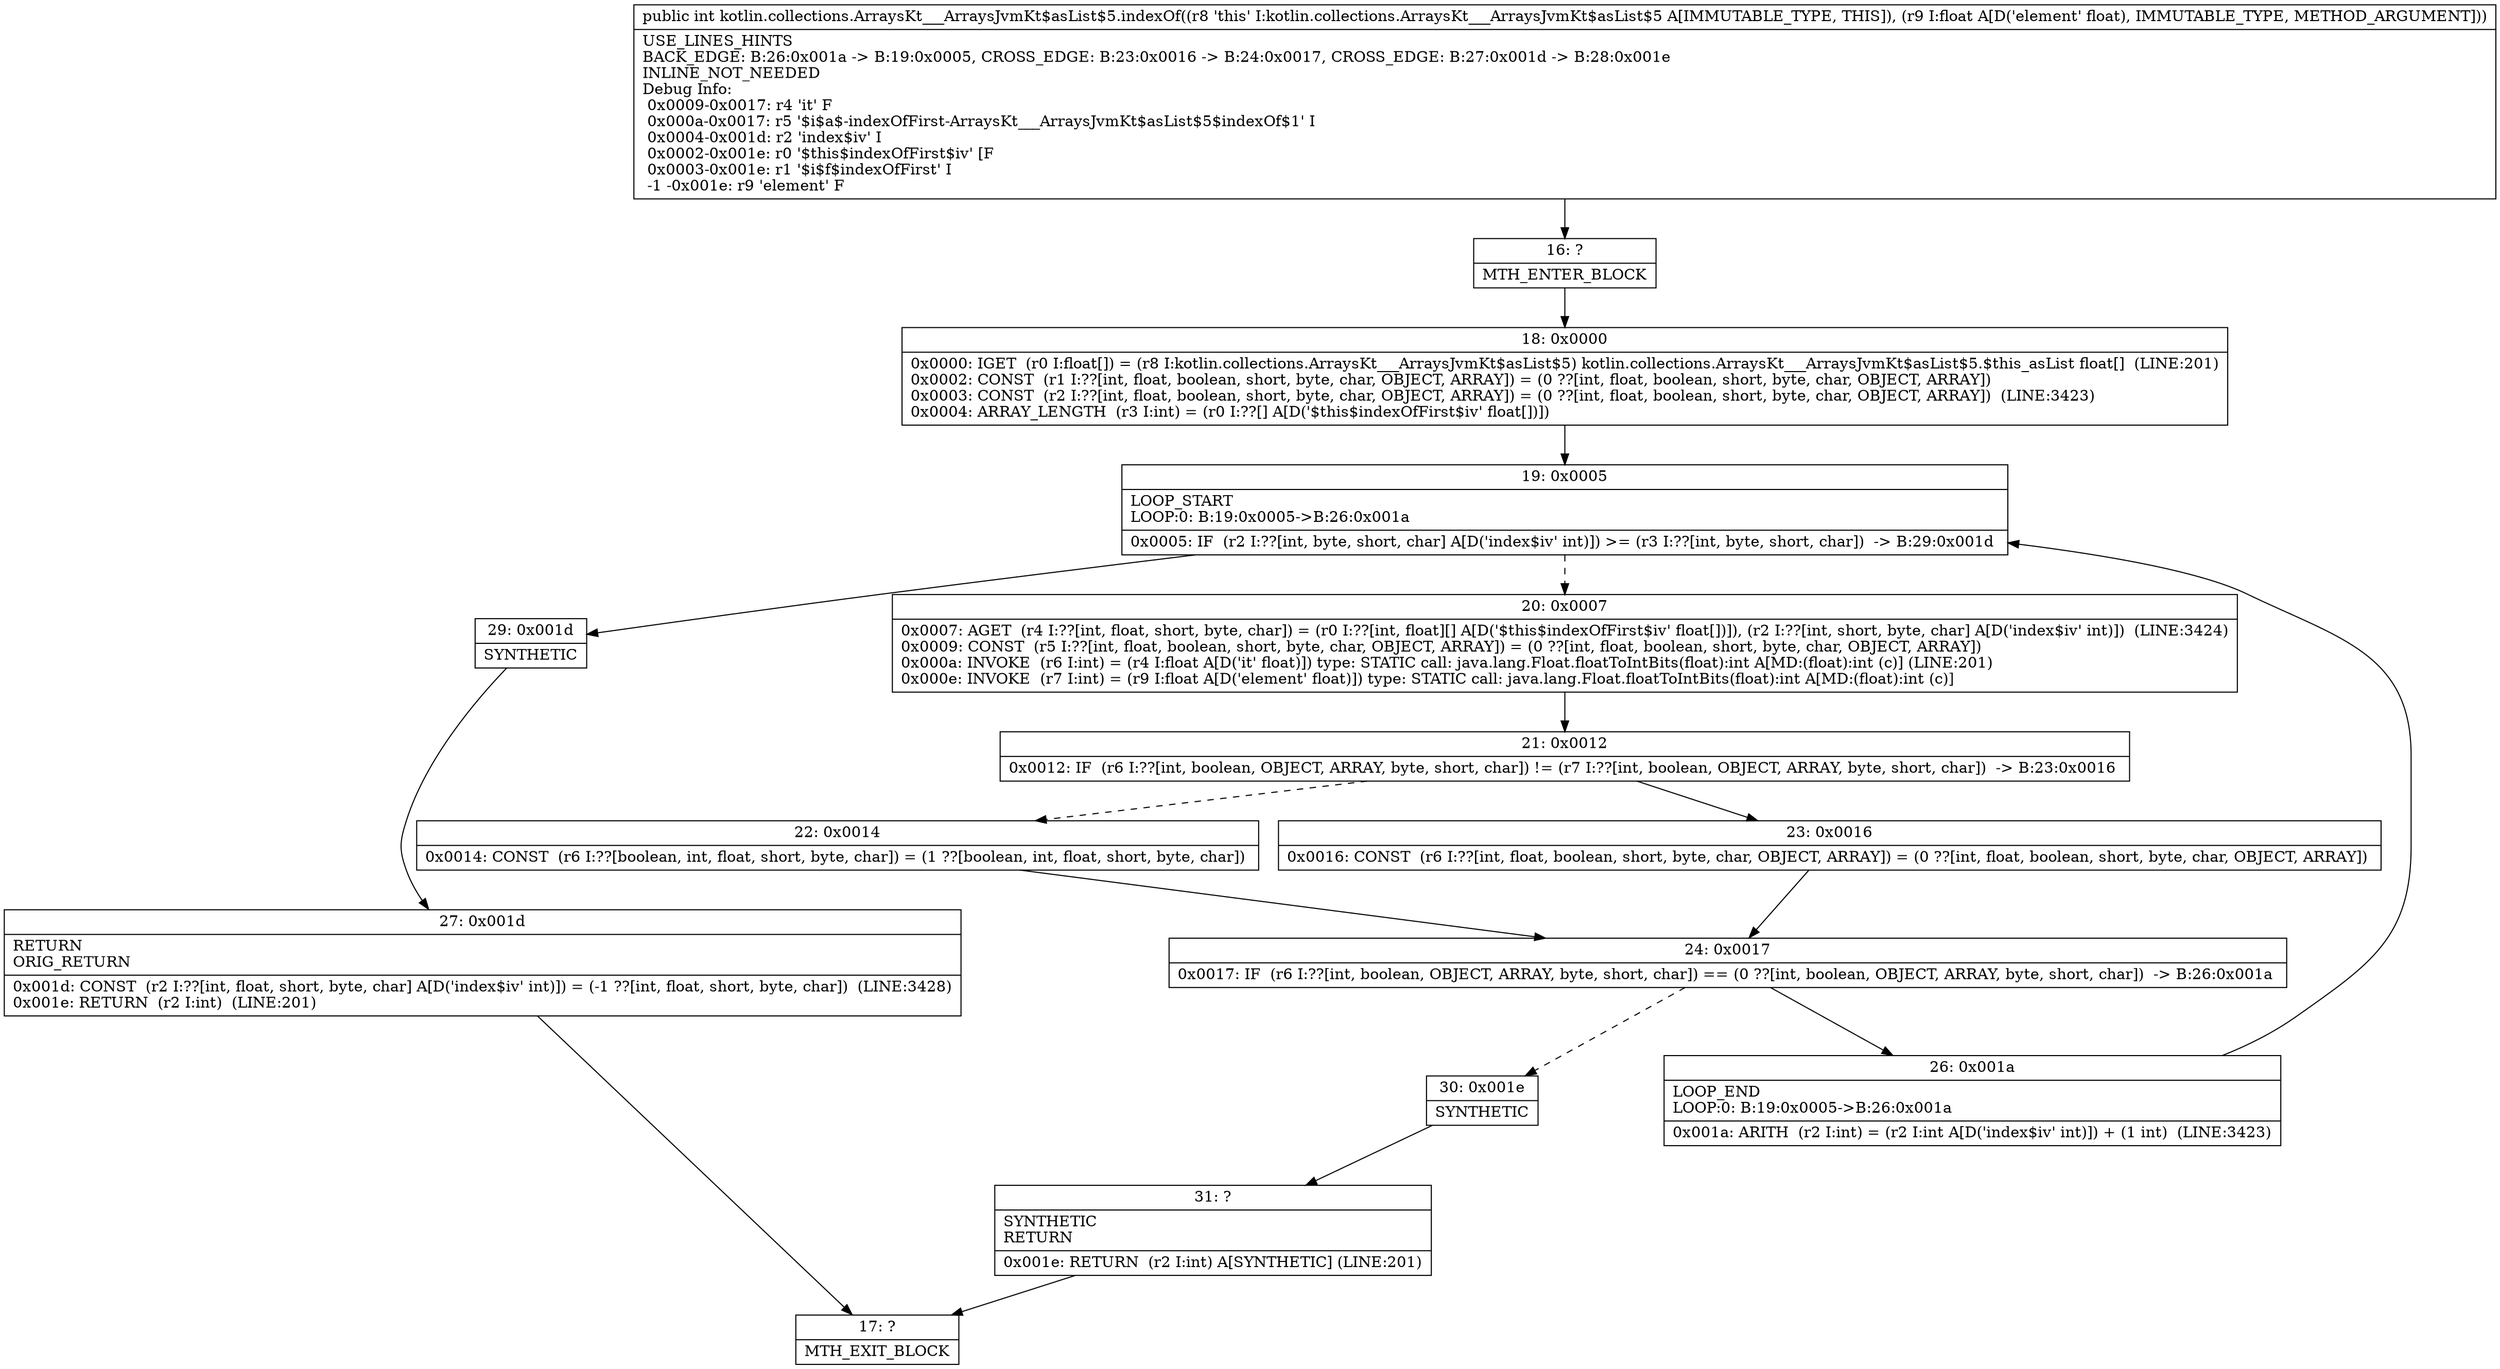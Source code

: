 digraph "CFG forkotlin.collections.ArraysKt___ArraysJvmKt$asList$5.indexOf(F)I" {
Node_16 [shape=record,label="{16\:\ ?|MTH_ENTER_BLOCK\l}"];
Node_18 [shape=record,label="{18\:\ 0x0000|0x0000: IGET  (r0 I:float[]) = (r8 I:kotlin.collections.ArraysKt___ArraysJvmKt$asList$5) kotlin.collections.ArraysKt___ArraysJvmKt$asList$5.$this_asList float[]  (LINE:201)\l0x0002: CONST  (r1 I:??[int, float, boolean, short, byte, char, OBJECT, ARRAY]) = (0 ??[int, float, boolean, short, byte, char, OBJECT, ARRAY]) \l0x0003: CONST  (r2 I:??[int, float, boolean, short, byte, char, OBJECT, ARRAY]) = (0 ??[int, float, boolean, short, byte, char, OBJECT, ARRAY])  (LINE:3423)\l0x0004: ARRAY_LENGTH  (r3 I:int) = (r0 I:??[] A[D('$this$indexOfFirst$iv' float[])]) \l}"];
Node_19 [shape=record,label="{19\:\ 0x0005|LOOP_START\lLOOP:0: B:19:0x0005\-\>B:26:0x001a\l|0x0005: IF  (r2 I:??[int, byte, short, char] A[D('index$iv' int)]) \>= (r3 I:??[int, byte, short, char])  \-\> B:29:0x001d \l}"];
Node_20 [shape=record,label="{20\:\ 0x0007|0x0007: AGET  (r4 I:??[int, float, short, byte, char]) = (r0 I:??[int, float][] A[D('$this$indexOfFirst$iv' float[])]), (r2 I:??[int, short, byte, char] A[D('index$iv' int)])  (LINE:3424)\l0x0009: CONST  (r5 I:??[int, float, boolean, short, byte, char, OBJECT, ARRAY]) = (0 ??[int, float, boolean, short, byte, char, OBJECT, ARRAY]) \l0x000a: INVOKE  (r6 I:int) = (r4 I:float A[D('it' float)]) type: STATIC call: java.lang.Float.floatToIntBits(float):int A[MD:(float):int (c)] (LINE:201)\l0x000e: INVOKE  (r7 I:int) = (r9 I:float A[D('element' float)]) type: STATIC call: java.lang.Float.floatToIntBits(float):int A[MD:(float):int (c)]\l}"];
Node_21 [shape=record,label="{21\:\ 0x0012|0x0012: IF  (r6 I:??[int, boolean, OBJECT, ARRAY, byte, short, char]) != (r7 I:??[int, boolean, OBJECT, ARRAY, byte, short, char])  \-\> B:23:0x0016 \l}"];
Node_22 [shape=record,label="{22\:\ 0x0014|0x0014: CONST  (r6 I:??[boolean, int, float, short, byte, char]) = (1 ??[boolean, int, float, short, byte, char]) \l}"];
Node_24 [shape=record,label="{24\:\ 0x0017|0x0017: IF  (r6 I:??[int, boolean, OBJECT, ARRAY, byte, short, char]) == (0 ??[int, boolean, OBJECT, ARRAY, byte, short, char])  \-\> B:26:0x001a \l}"];
Node_26 [shape=record,label="{26\:\ 0x001a|LOOP_END\lLOOP:0: B:19:0x0005\-\>B:26:0x001a\l|0x001a: ARITH  (r2 I:int) = (r2 I:int A[D('index$iv' int)]) + (1 int)  (LINE:3423)\l}"];
Node_30 [shape=record,label="{30\:\ 0x001e|SYNTHETIC\l}"];
Node_31 [shape=record,label="{31\:\ ?|SYNTHETIC\lRETURN\l|0x001e: RETURN  (r2 I:int) A[SYNTHETIC] (LINE:201)\l}"];
Node_17 [shape=record,label="{17\:\ ?|MTH_EXIT_BLOCK\l}"];
Node_23 [shape=record,label="{23\:\ 0x0016|0x0016: CONST  (r6 I:??[int, float, boolean, short, byte, char, OBJECT, ARRAY]) = (0 ??[int, float, boolean, short, byte, char, OBJECT, ARRAY]) \l}"];
Node_29 [shape=record,label="{29\:\ 0x001d|SYNTHETIC\l}"];
Node_27 [shape=record,label="{27\:\ 0x001d|RETURN\lORIG_RETURN\l|0x001d: CONST  (r2 I:??[int, float, short, byte, char] A[D('index$iv' int)]) = (\-1 ??[int, float, short, byte, char])  (LINE:3428)\l0x001e: RETURN  (r2 I:int)  (LINE:201)\l}"];
MethodNode[shape=record,label="{public int kotlin.collections.ArraysKt___ArraysJvmKt$asList$5.indexOf((r8 'this' I:kotlin.collections.ArraysKt___ArraysJvmKt$asList$5 A[IMMUTABLE_TYPE, THIS]), (r9 I:float A[D('element' float), IMMUTABLE_TYPE, METHOD_ARGUMENT]))  | USE_LINES_HINTS\lBACK_EDGE: B:26:0x001a \-\> B:19:0x0005, CROSS_EDGE: B:23:0x0016 \-\> B:24:0x0017, CROSS_EDGE: B:27:0x001d \-\> B:28:0x001e\lINLINE_NOT_NEEDED\lDebug Info:\l  0x0009\-0x0017: r4 'it' F\l  0x000a\-0x0017: r5 '$i$a$\-indexOfFirst\-ArraysKt___ArraysJvmKt$asList$5$indexOf$1' I\l  0x0004\-0x001d: r2 'index$iv' I\l  0x0002\-0x001e: r0 '$this$indexOfFirst$iv' [F\l  0x0003\-0x001e: r1 '$i$f$indexOfFirst' I\l  \-1 \-0x001e: r9 'element' F\l}"];
MethodNode -> Node_16;Node_16 -> Node_18;
Node_18 -> Node_19;
Node_19 -> Node_20[style=dashed];
Node_19 -> Node_29;
Node_20 -> Node_21;
Node_21 -> Node_22[style=dashed];
Node_21 -> Node_23;
Node_22 -> Node_24;
Node_24 -> Node_26;
Node_24 -> Node_30[style=dashed];
Node_26 -> Node_19;
Node_30 -> Node_31;
Node_31 -> Node_17;
Node_23 -> Node_24;
Node_29 -> Node_27;
Node_27 -> Node_17;
}

